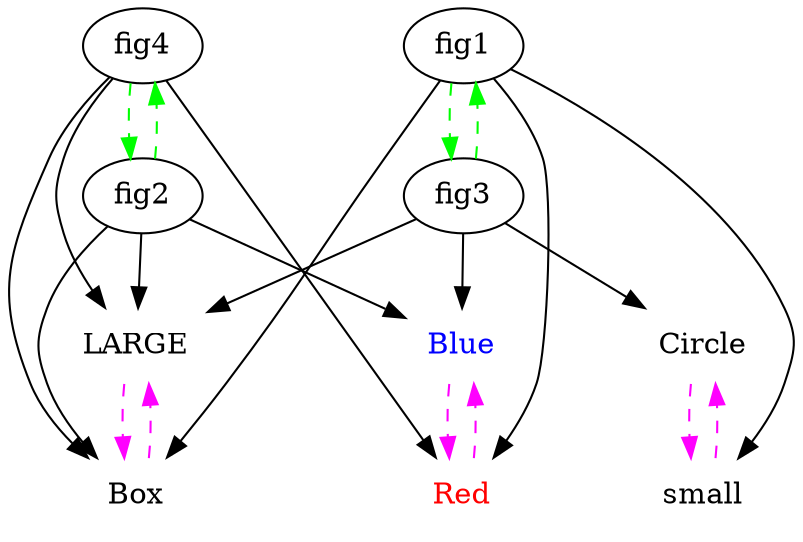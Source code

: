 digraph{
rankdir=TB

node[shape=oval]
fig1
fig2
fig3
fig4 


red[label=Red shape=plaintext fontcolor=red]
blue[label=Blue shape=plaintext fontcolor=blue]
circle[shape=plaintext label=Circle]
box[shape=plaintext label=Box]
large[label=LARGE shape=plaintext]
small[shape=plaintext]


fig1 -> {red box small}
fig2 -> {blue box large}
fig3 -> {blue circle large}
fig4 -> {red box large}

edge[constraint=true style=dashed penwidth=1 color=green]

fig1 -> fig3 -> fig1 
fig2 -> fig4 -> fig2 

edge[color=magenta]
blue -> red -> blue
large -> box -> large
circle -> small -> circle
}


